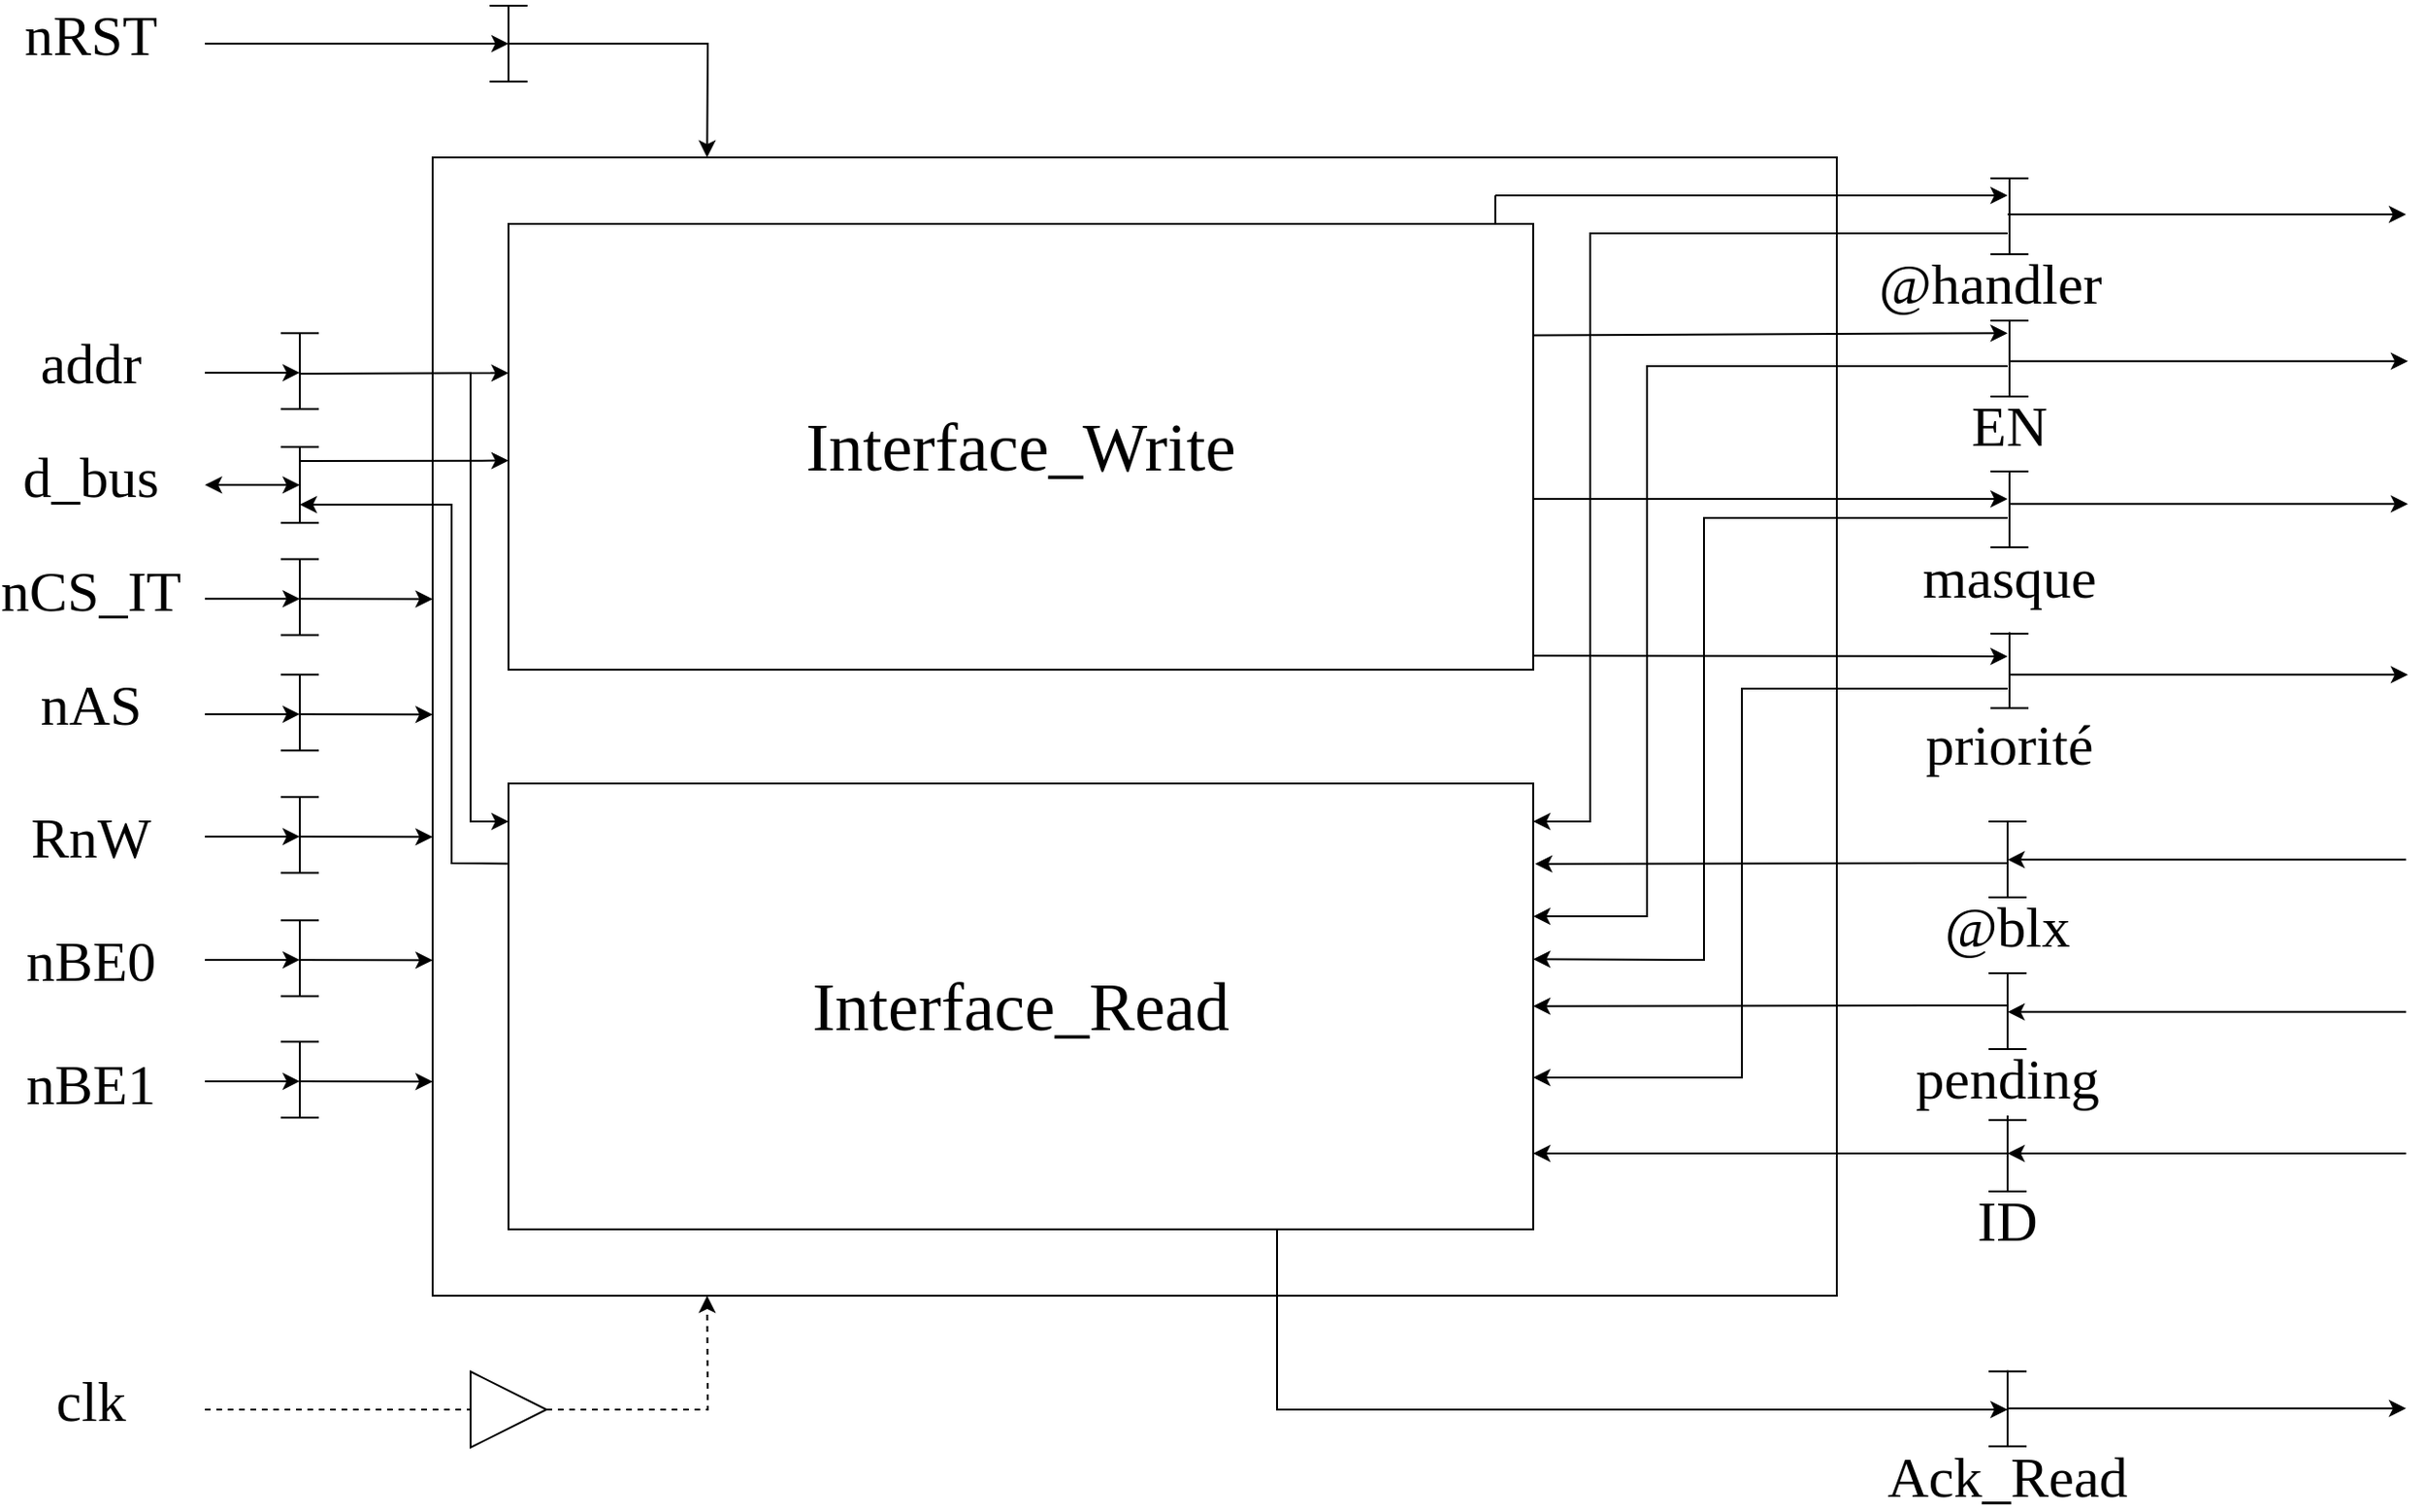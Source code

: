 <mxfile version="20.6.2" type="device"><diagram id="HBK9puUbub3bQfuxEfMu" name="Page-1"><mxGraphModel dx="3201" dy="1047" grid="1" gridSize="10" guides="1" tooltips="1" connect="1" arrows="1" fold="1" page="1" pageScale="1" pageWidth="827" pageHeight="1169" math="0" shadow="0"><root><mxCell id="0"/><mxCell id="1" parent="0"/><mxCell id="yAwTXDLl1btzQ_pnD1Kd-226" value="" style="rounded=0;whiteSpace=wrap;html=1;strokeColor=#000000;fontFamily=Verdana;fontSize=36;" parent="1" vertex="1"><mxGeometry x="200" y="100" width="740" height="600" as="geometry"/></mxCell><mxCell id="yAwTXDLl1btzQ_pnD1Kd-35" value="clk" style="text;html=1;strokeColor=none;fillColor=none;align=center;verticalAlign=middle;whiteSpace=wrap;rounded=0;fontFamily=Verdana;fontSize=30;" parent="1" vertex="1"><mxGeometry x="-10" y="740" width="60" height="30" as="geometry"/></mxCell><mxCell id="yAwTXDLl1btzQ_pnD1Kd-36" value="nRST" style="text;html=1;strokeColor=none;fillColor=none;align=center;verticalAlign=middle;whiteSpace=wrap;rounded=0;fontFamily=Verdana;fontSize=30;" parent="1" vertex="1"><mxGeometry x="-10" y="20" width="60" height="30" as="geometry"/></mxCell><mxCell id="yAwTXDLl1btzQ_pnD1Kd-37" value="addr" style="text;html=1;strokeColor=none;fillColor=none;align=center;verticalAlign=middle;whiteSpace=wrap;rounded=0;fontFamily=Verdana;fontSize=30;" parent="1" vertex="1"><mxGeometry x="-10" y="192.62" width="60" height="30" as="geometry"/></mxCell><mxCell id="yAwTXDLl1btzQ_pnD1Kd-38" value="d_bus" style="text;html=1;strokeColor=none;fillColor=none;align=center;verticalAlign=middle;whiteSpace=wrap;rounded=0;fontFamily=Verdana;fontSize=30;" parent="1" vertex="1"><mxGeometry x="-10" y="252.62" width="60" height="30" as="geometry"/></mxCell><mxCell id="yAwTXDLl1btzQ_pnD1Kd-39" value="nAS" style="text;html=1;strokeColor=none;fillColor=none;align=center;verticalAlign=middle;whiteSpace=wrap;rounded=0;fontFamily=Verdana;fontSize=30;" parent="1" vertex="1"><mxGeometry x="-10" y="372.62" width="60" height="30" as="geometry"/></mxCell><mxCell id="yAwTXDLl1btzQ_pnD1Kd-40" value="RnW" style="text;html=1;strokeColor=none;fillColor=none;align=center;verticalAlign=middle;whiteSpace=wrap;rounded=0;fontFamily=Verdana;fontSize=30;" parent="1" vertex="1"><mxGeometry x="-10" y="442.62" width="60" height="30" as="geometry"/></mxCell><mxCell id="yAwTXDLl1btzQ_pnD1Kd-41" value="nBE0" style="text;html=1;strokeColor=none;fillColor=none;align=center;verticalAlign=middle;whiteSpace=wrap;rounded=0;fontFamily=Verdana;fontSize=30;" parent="1" vertex="1"><mxGeometry x="-10" y="507.62" width="60" height="30" as="geometry"/></mxCell><mxCell id="yAwTXDLl1btzQ_pnD1Kd-42" value="nBE1" style="text;html=1;strokeColor=none;fillColor=none;align=center;verticalAlign=middle;whiteSpace=wrap;rounded=0;fontFamily=Verdana;fontSize=30;" parent="1" vertex="1"><mxGeometry x="-10" y="572.62" width="60" height="30" as="geometry"/></mxCell><mxCell id="yAwTXDLl1btzQ_pnD1Kd-43" value="nCS_IT" style="text;html=1;strokeColor=none;fillColor=none;align=center;verticalAlign=middle;whiteSpace=wrap;rounded=0;fontFamily=Verdana;fontSize=30;" parent="1" vertex="1"><mxGeometry x="-10" y="312.62" width="60" height="30" as="geometry"/></mxCell><mxCell id="yAwTXDLl1btzQ_pnD1Kd-45" value="" style="endArrow=classic;dashed=1;html=1;rounded=0;fontFamily=Verdana;fontSize=36;exitX=1;exitY=0.5;exitDx=0;exitDy=0;" parent="1" source="yAwTXDLl1btzQ_pnD1Kd-118" edge="1"><mxGeometry width="50" height="50" relative="1" as="geometry"><mxPoint x="345.0" y="760" as="sourcePoint"/><mxPoint x="344.66" y="700" as="targetPoint"/><Array as="points"><mxPoint x="345" y="760"/></Array></mxGeometry></mxCell><mxCell id="yAwTXDLl1btzQ_pnD1Kd-112" value="" style="endArrow=classic;html=1;rounded=0;fontFamily=Verdana;fontSize=36;" parent="1" edge="1"><mxGeometry width="50" height="50" relative="1" as="geometry"><mxPoint x="240" y="40" as="sourcePoint"/><mxPoint x="344.64" y="100" as="targetPoint"/><Array as="points"><mxPoint x="345" y="40"/></Array></mxGeometry></mxCell><mxCell id="yAwTXDLl1btzQ_pnD1Kd-113" value="" style="endArrow=none;html=1;rounded=0;fontFamily=Verdana;fontSize=36;" parent="1" edge="1"><mxGeometry width="50" height="50" relative="1" as="geometry"><mxPoint x="240.0" y="60" as="sourcePoint"/><mxPoint x="240.0" y="20" as="targetPoint"/></mxGeometry></mxCell><mxCell id="yAwTXDLl1btzQ_pnD1Kd-114" value="" style="endArrow=none;html=1;rounded=0;fontFamily=Verdana;fontSize=36;" parent="1" edge="1"><mxGeometry width="50" height="50" relative="1" as="geometry"><mxPoint x="230.0" y="20" as="sourcePoint"/><mxPoint x="250.0" y="20" as="targetPoint"/></mxGeometry></mxCell><mxCell id="yAwTXDLl1btzQ_pnD1Kd-115" value="" style="endArrow=none;html=1;rounded=0;fontFamily=Verdana;fontSize=36;" parent="1" edge="1"><mxGeometry width="50" height="50" relative="1" as="geometry"><mxPoint x="230.0" y="60" as="sourcePoint"/><mxPoint x="250.0" y="60" as="targetPoint"/></mxGeometry></mxCell><mxCell id="yAwTXDLl1btzQ_pnD1Kd-116" value="" style="endArrow=classic;html=1;rounded=0;fontFamily=Verdana;fontSize=36;" parent="1" edge="1"><mxGeometry width="50" height="50" relative="1" as="geometry"><mxPoint x="80" y="40" as="sourcePoint"/><mxPoint x="240.0" y="40" as="targetPoint"/></mxGeometry></mxCell><mxCell id="yAwTXDLl1btzQ_pnD1Kd-124" value="" style="endArrow=none;html=1;rounded=0;fontFamily=Verdana;fontSize=36;fillColor=#FFFFFF;" parent="1" edge="1"><mxGeometry width="50" height="50" relative="1" as="geometry"><mxPoint x="130.0" y="292.62" as="sourcePoint"/><mxPoint x="130.0" y="252.62" as="targetPoint"/></mxGeometry></mxCell><mxCell id="yAwTXDLl1btzQ_pnD1Kd-125" value="" style="endArrow=none;html=1;rounded=0;fontFamily=Verdana;fontSize=36;fillColor=#FFFFFF;" parent="1" edge="1"><mxGeometry width="50" height="50" relative="1" as="geometry"><mxPoint x="120.0" y="252.62" as="sourcePoint"/><mxPoint x="140.0" y="252.62" as="targetPoint"/><Array as="points"><mxPoint x="130" y="252.62"/></Array></mxGeometry></mxCell><mxCell id="yAwTXDLl1btzQ_pnD1Kd-126" value="" style="endArrow=none;html=1;rounded=0;fontFamily=Verdana;fontSize=36;fillColor=#FFFFFF;" parent="1" edge="1"><mxGeometry width="50" height="50" relative="1" as="geometry"><mxPoint x="120.0" y="292.62" as="sourcePoint"/><mxPoint x="140.0" y="292.62" as="targetPoint"/><Array as="points"><mxPoint x="130" y="292.62"/></Array></mxGeometry></mxCell><mxCell id="yAwTXDLl1btzQ_pnD1Kd-127" value="" style="endArrow=classic;startArrow=classic;html=1;rounded=0;fontFamily=Verdana;fontSize=36;fillColor=#FFFFFF;" parent="1" edge="1"><mxGeometry width="50" height="50" relative="1" as="geometry"><mxPoint x="80.0" y="272.62" as="sourcePoint"/><mxPoint x="130.0" y="272.62" as="targetPoint"/></mxGeometry></mxCell><mxCell id="yAwTXDLl1btzQ_pnD1Kd-128" value="" style="endArrow=classic;html=1;rounded=0;fontFamily=Verdana;fontSize=30;" parent="1" edge="1"><mxGeometry width="50" height="50" relative="1" as="geometry"><mxPoint x="130.0" y="332.62" as="sourcePoint"/><mxPoint x="200.0" y="332.79" as="targetPoint"/></mxGeometry></mxCell><mxCell id="yAwTXDLl1btzQ_pnD1Kd-129" value="" style="endArrow=none;html=1;rounded=0;fontFamily=Verdana;fontSize=36;fillColor=#FFFFFF;" parent="1" edge="1"><mxGeometry width="50" height="50" relative="1" as="geometry"><mxPoint x="130.0" y="351.79" as="sourcePoint"/><mxPoint x="130.0" y="311.79" as="targetPoint"/></mxGeometry></mxCell><mxCell id="yAwTXDLl1btzQ_pnD1Kd-130" value="" style="endArrow=none;html=1;rounded=0;fontFamily=Verdana;fontSize=36;fillColor=#FFFFFF;" parent="1" edge="1"><mxGeometry width="50" height="50" relative="1" as="geometry"><mxPoint x="120.0" y="311.79" as="sourcePoint"/><mxPoint x="140.0" y="311.79" as="targetPoint"/><Array as="points"><mxPoint x="130" y="311.79"/></Array></mxGeometry></mxCell><mxCell id="yAwTXDLl1btzQ_pnD1Kd-131" value="" style="endArrow=none;html=1;rounded=0;fontFamily=Verdana;fontSize=36;fillColor=#FFFFFF;" parent="1" edge="1"><mxGeometry width="50" height="50" relative="1" as="geometry"><mxPoint x="120.0" y="351.79" as="sourcePoint"/><mxPoint x="140.0" y="351.79" as="targetPoint"/><Array as="points"><mxPoint x="130" y="351.79"/></Array></mxGeometry></mxCell><mxCell id="yAwTXDLl1btzQ_pnD1Kd-132" value="" style="endArrow=classic;html=1;rounded=0;fontFamily=Verdana;fontSize=36;fillColor=#FFFFFF;" parent="1" edge="1"><mxGeometry width="50" height="50" relative="1" as="geometry"><mxPoint x="80.0" y="332.62" as="sourcePoint"/><mxPoint x="130.0" y="332.62" as="targetPoint"/></mxGeometry></mxCell><mxCell id="yAwTXDLl1btzQ_pnD1Kd-134" value="" style="endArrow=classic;html=1;rounded=0;fontFamily=Verdana;fontSize=30;" parent="1" edge="1"><mxGeometry width="50" height="50" relative="1" as="geometry"><mxPoint x="130.0" y="393.45" as="sourcePoint"/><mxPoint x="200.0" y="393.62" as="targetPoint"/></mxGeometry></mxCell><mxCell id="yAwTXDLl1btzQ_pnD1Kd-135" value="" style="endArrow=none;html=1;rounded=0;fontFamily=Verdana;fontSize=36;fillColor=#FFFFFF;" parent="1" edge="1"><mxGeometry width="50" height="50" relative="1" as="geometry"><mxPoint x="130.0" y="412.62" as="sourcePoint"/><mxPoint x="130.0" y="372.62" as="targetPoint"/></mxGeometry></mxCell><mxCell id="yAwTXDLl1btzQ_pnD1Kd-136" value="" style="endArrow=none;html=1;rounded=0;fontFamily=Verdana;fontSize=36;fillColor=#FFFFFF;" parent="1" edge="1"><mxGeometry width="50" height="50" relative="1" as="geometry"><mxPoint x="120.0" y="372.62" as="sourcePoint"/><mxPoint x="140.0" y="372.62" as="targetPoint"/><Array as="points"><mxPoint x="130" y="372.62"/></Array></mxGeometry></mxCell><mxCell id="yAwTXDLl1btzQ_pnD1Kd-137" value="" style="endArrow=none;html=1;rounded=0;fontFamily=Verdana;fontSize=36;fillColor=#FFFFFF;" parent="1" edge="1"><mxGeometry width="50" height="50" relative="1" as="geometry"><mxPoint x="120.0" y="412.62" as="sourcePoint"/><mxPoint x="140.0" y="412.62" as="targetPoint"/><Array as="points"><mxPoint x="130" y="412.62"/></Array></mxGeometry></mxCell><mxCell id="yAwTXDLl1btzQ_pnD1Kd-138" value="" style="endArrow=classic;html=1;rounded=0;fontFamily=Verdana;fontSize=36;fillColor=#FFFFFF;" parent="1" edge="1"><mxGeometry width="50" height="50" relative="1" as="geometry"><mxPoint x="80.0" y="393.45" as="sourcePoint"/><mxPoint x="130.0" y="393.45" as="targetPoint"/></mxGeometry></mxCell><mxCell id="yAwTXDLl1btzQ_pnD1Kd-139" value="" style="endArrow=classic;html=1;rounded=0;fontFamily=Verdana;fontSize=30;" parent="1" edge="1"><mxGeometry width="50" height="50" relative="1" as="geometry"><mxPoint x="130.0" y="457.96" as="sourcePoint"/><mxPoint x="200.0" y="458.13" as="targetPoint"/></mxGeometry></mxCell><mxCell id="yAwTXDLl1btzQ_pnD1Kd-140" value="" style="endArrow=none;html=1;rounded=0;fontFamily=Verdana;fontSize=36;fillColor=#FFFFFF;" parent="1" edge="1"><mxGeometry width="50" height="50" relative="1" as="geometry"><mxPoint x="130.0" y="477.13" as="sourcePoint"/><mxPoint x="130.0" y="437.13" as="targetPoint"/></mxGeometry></mxCell><mxCell id="yAwTXDLl1btzQ_pnD1Kd-141" value="" style="endArrow=none;html=1;rounded=0;fontFamily=Verdana;fontSize=36;fillColor=#FFFFFF;" parent="1" edge="1"><mxGeometry width="50" height="50" relative="1" as="geometry"><mxPoint x="120.0" y="437.13" as="sourcePoint"/><mxPoint x="140.0" y="437.13" as="targetPoint"/><Array as="points"><mxPoint x="130" y="437.13"/></Array></mxGeometry></mxCell><mxCell id="yAwTXDLl1btzQ_pnD1Kd-142" value="" style="endArrow=none;html=1;rounded=0;fontFamily=Verdana;fontSize=36;fillColor=#FFFFFF;" parent="1" edge="1"><mxGeometry width="50" height="50" relative="1" as="geometry"><mxPoint x="120.0" y="477.13" as="sourcePoint"/><mxPoint x="140.0" y="477.13" as="targetPoint"/><Array as="points"><mxPoint x="130" y="477.13"/></Array></mxGeometry></mxCell><mxCell id="yAwTXDLl1btzQ_pnD1Kd-143" value="" style="endArrow=classic;html=1;rounded=0;fontFamily=Verdana;fontSize=36;fillColor=#FFFFFF;" parent="1" edge="1"><mxGeometry width="50" height="50" relative="1" as="geometry"><mxPoint x="80.0" y="457.96" as="sourcePoint"/><mxPoint x="130.0" y="457.96" as="targetPoint"/></mxGeometry></mxCell><mxCell id="yAwTXDLl1btzQ_pnD1Kd-144" value="" style="endArrow=classic;html=1;rounded=0;fontFamily=Verdana;fontSize=30;" parent="1" edge="1"><mxGeometry width="50" height="50" relative="1" as="geometry"><mxPoint x="130.0" y="522.96" as="sourcePoint"/><mxPoint x="200.0" y="523.13" as="targetPoint"/></mxGeometry></mxCell><mxCell id="yAwTXDLl1btzQ_pnD1Kd-145" value="" style="endArrow=none;html=1;rounded=0;fontFamily=Verdana;fontSize=36;fillColor=#FFFFFF;" parent="1" edge="1"><mxGeometry width="50" height="50" relative="1" as="geometry"><mxPoint x="130.0" y="542.13" as="sourcePoint"/><mxPoint x="130.0" y="502.13" as="targetPoint"/></mxGeometry></mxCell><mxCell id="yAwTXDLl1btzQ_pnD1Kd-146" value="" style="endArrow=none;html=1;rounded=0;fontFamily=Verdana;fontSize=36;fillColor=#FFFFFF;" parent="1" edge="1"><mxGeometry width="50" height="50" relative="1" as="geometry"><mxPoint x="120.0" y="502.13" as="sourcePoint"/><mxPoint x="140.0" y="502.13" as="targetPoint"/><Array as="points"><mxPoint x="130" y="502.13"/></Array></mxGeometry></mxCell><mxCell id="yAwTXDLl1btzQ_pnD1Kd-147" value="" style="endArrow=none;html=1;rounded=0;fontFamily=Verdana;fontSize=36;fillColor=#FFFFFF;" parent="1" edge="1"><mxGeometry width="50" height="50" relative="1" as="geometry"><mxPoint x="120.0" y="542.13" as="sourcePoint"/><mxPoint x="140.0" y="542.13" as="targetPoint"/><Array as="points"><mxPoint x="130" y="542.13"/></Array></mxGeometry></mxCell><mxCell id="yAwTXDLl1btzQ_pnD1Kd-148" value="" style="endArrow=classic;html=1;rounded=0;fontFamily=Verdana;fontSize=36;fillColor=#FFFFFF;" parent="1" edge="1"><mxGeometry width="50" height="50" relative="1" as="geometry"><mxPoint x="80.0" y="522.96" as="sourcePoint"/><mxPoint x="130.0" y="522.96" as="targetPoint"/></mxGeometry></mxCell><mxCell id="yAwTXDLl1btzQ_pnD1Kd-149" value="" style="endArrow=classic;html=1;rounded=0;fontFamily=Verdana;fontSize=30;" parent="1" edge="1"><mxGeometry width="50" height="50" relative="1" as="geometry"><mxPoint x="130.0" y="586.96" as="sourcePoint"/><mxPoint x="200.0" y="587.13" as="targetPoint"/></mxGeometry></mxCell><mxCell id="yAwTXDLl1btzQ_pnD1Kd-150" value="" style="endArrow=none;html=1;rounded=0;fontFamily=Verdana;fontSize=36;fillColor=#FFFFFF;" parent="1" edge="1"><mxGeometry width="50" height="50" relative="1" as="geometry"><mxPoint x="130.0" y="606.13" as="sourcePoint"/><mxPoint x="130.0" y="566.13" as="targetPoint"/></mxGeometry></mxCell><mxCell id="yAwTXDLl1btzQ_pnD1Kd-151" value="" style="endArrow=none;html=1;rounded=0;fontFamily=Verdana;fontSize=36;fillColor=#FFFFFF;" parent="1" edge="1"><mxGeometry width="50" height="50" relative="1" as="geometry"><mxPoint x="120.0" y="566.13" as="sourcePoint"/><mxPoint x="140.0" y="566.13" as="targetPoint"/><Array as="points"><mxPoint x="130" y="566.13"/></Array></mxGeometry></mxCell><mxCell id="yAwTXDLl1btzQ_pnD1Kd-152" value="" style="endArrow=none;html=1;rounded=0;fontFamily=Verdana;fontSize=36;fillColor=#FFFFFF;" parent="1" edge="1"><mxGeometry width="50" height="50" relative="1" as="geometry"><mxPoint x="120.0" y="606.13" as="sourcePoint"/><mxPoint x="140.0" y="606.13" as="targetPoint"/><Array as="points"><mxPoint x="130" y="606.13"/></Array></mxGeometry></mxCell><mxCell id="yAwTXDLl1btzQ_pnD1Kd-153" value="" style="endArrow=classic;html=1;rounded=0;fontFamily=Verdana;fontSize=36;fillColor=#FFFFFF;" parent="1" edge="1"><mxGeometry width="50" height="50" relative="1" as="geometry"><mxPoint x="80.0" y="586.96" as="sourcePoint"/><mxPoint x="130.0" y="586.96" as="targetPoint"/></mxGeometry></mxCell><mxCell id="yAwTXDLl1btzQ_pnD1Kd-154" value="" style="endArrow=none;html=1;rounded=0;fontFamily=Verdana;fontSize=36;fillColor=#FFFFFF;" parent="1" edge="1"><mxGeometry width="50" height="50" relative="1" as="geometry"><mxPoint x="1031.0" y="225.97" as="sourcePoint"/><mxPoint x="1031.0" y="185.97" as="targetPoint"/></mxGeometry></mxCell><mxCell id="yAwTXDLl1btzQ_pnD1Kd-155" value="" style="endArrow=none;html=1;rounded=0;fontFamily=Verdana;fontSize=36;fillColor=#FFFFFF;" parent="1" edge="1"><mxGeometry width="50" height="50" relative="1" as="geometry"><mxPoint x="1021.0" y="225.97" as="sourcePoint"/><mxPoint x="1041.0" y="225.97" as="targetPoint"/></mxGeometry></mxCell><mxCell id="yAwTXDLl1btzQ_pnD1Kd-156" value="" style="endArrow=none;html=1;rounded=0;fontFamily=Verdana;fontSize=36;fillColor=#FFFFFF;" parent="1" edge="1"><mxGeometry width="50" height="50" relative="1" as="geometry"><mxPoint x="1021.0" y="185.97" as="sourcePoint"/><mxPoint x="1041.0" y="185.97" as="targetPoint"/></mxGeometry></mxCell><mxCell id="yAwTXDLl1btzQ_pnD1Kd-157" value="" style="endArrow=classic;html=1;rounded=0;fontFamily=Verdana;fontSize=30;" parent="1" edge="1"><mxGeometry width="50" height="50" relative="1" as="geometry"><mxPoint x="1240" y="550.43" as="sourcePoint"/><mxPoint x="1030.0" y="550.43" as="targetPoint"/></mxGeometry></mxCell><mxCell id="yAwTXDLl1btzQ_pnD1Kd-158" value="" style="endArrow=none;html=1;rounded=0;fontFamily=Verdana;fontSize=36;fillColor=#FFFFFF;" parent="1" edge="1"><mxGeometry width="50" height="50" relative="1" as="geometry"><mxPoint x="1030.0" y="570" as="sourcePoint"/><mxPoint x="1030.0" y="530" as="targetPoint"/></mxGeometry></mxCell><mxCell id="yAwTXDLl1btzQ_pnD1Kd-159" value="" style="endArrow=none;html=1;rounded=0;fontFamily=Verdana;fontSize=36;fillColor=#FFFFFF;" parent="1" edge="1"><mxGeometry width="50" height="50" relative="1" as="geometry"><mxPoint x="1020.0" y="570" as="sourcePoint"/><mxPoint x="1040.0" y="570" as="targetPoint"/></mxGeometry></mxCell><mxCell id="yAwTXDLl1btzQ_pnD1Kd-160" value="" style="endArrow=none;html=1;rounded=0;fontFamily=Verdana;fontSize=36;fillColor=#FFFFFF;" parent="1" edge="1"><mxGeometry width="50" height="50" relative="1" as="geometry"><mxPoint x="1020.0" y="530" as="sourcePoint"/><mxPoint x="1040.0" y="530" as="targetPoint"/></mxGeometry></mxCell><mxCell id="yAwTXDLl1btzQ_pnD1Kd-161" value="" style="endArrow=none;html=1;rounded=0;fontFamily=Verdana;fontSize=36;fillColor=#FFFFFF;" parent="1" edge="1"><mxGeometry width="50" height="50" relative="1" as="geometry"><mxPoint x="1031.0" y="305.54" as="sourcePoint"/><mxPoint x="1031.0" y="265.54" as="targetPoint"/></mxGeometry></mxCell><mxCell id="yAwTXDLl1btzQ_pnD1Kd-162" value="" style="endArrow=none;html=1;rounded=0;fontFamily=Verdana;fontSize=36;fillColor=#FFFFFF;" parent="1" edge="1"><mxGeometry width="50" height="50" relative="1" as="geometry"><mxPoint x="1021.0" y="305.54" as="sourcePoint"/><mxPoint x="1041.0" y="305.54" as="targetPoint"/></mxGeometry></mxCell><mxCell id="yAwTXDLl1btzQ_pnD1Kd-163" value="" style="endArrow=none;html=1;rounded=0;fontFamily=Verdana;fontSize=36;fillColor=#FFFFFF;" parent="1" edge="1"><mxGeometry width="50" height="50" relative="1" as="geometry"><mxPoint x="1021.0" y="265.54" as="sourcePoint"/><mxPoint x="1041.0" y="265.54" as="targetPoint"/></mxGeometry></mxCell><mxCell id="yAwTXDLl1btzQ_pnD1Kd-164" value="EN" style="text;html=1;strokeColor=none;fillColor=none;align=center;verticalAlign=middle;whiteSpace=wrap;rounded=0;fontFamily=Verdana;fontSize=30;" parent="1" vertex="1"><mxGeometry x="1001" y="225.97" width="60" height="30" as="geometry"/></mxCell><mxCell id="yAwTXDLl1btzQ_pnD1Kd-165" value="masque" style="text;html=1;strokeColor=none;fillColor=none;align=center;verticalAlign=middle;whiteSpace=wrap;rounded=0;fontFamily=Verdana;fontSize=30;" parent="1" vertex="1"><mxGeometry x="1001" y="305.97" width="60" height="30" as="geometry"/></mxCell><mxCell id="yAwTXDLl1btzQ_pnD1Kd-166" value="pending" style="text;html=1;strokeColor=none;fillColor=none;align=center;verticalAlign=middle;whiteSpace=wrap;rounded=0;fontFamily=Verdana;fontSize=30;" parent="1" vertex="1"><mxGeometry x="1000" y="570.43" width="60" height="30" as="geometry"/></mxCell><mxCell id="yAwTXDLl1btzQ_pnD1Kd-167" value="" style="endArrow=classic;html=1;rounded=0;fontFamily=Verdana;fontSize=30;" parent="1" edge="1"><mxGeometry width="50" height="50" relative="1" as="geometry"><mxPoint x="1030" y="547" as="sourcePoint"/><mxPoint x="780.0" y="547.36" as="targetPoint"/></mxGeometry></mxCell><mxCell id="yAwTXDLl1btzQ_pnD1Kd-168" value="" style="endArrow=none;html=1;rounded=0;fontFamily=Verdana;fontSize=36;fillColor=#FFFFFF;" parent="1" edge="1"><mxGeometry width="50" height="50" relative="1" as="geometry"><mxPoint x="1030.0" y="490.0" as="sourcePoint"/><mxPoint x="1030.0" y="450.0" as="targetPoint"/></mxGeometry></mxCell><mxCell id="yAwTXDLl1btzQ_pnD1Kd-169" value="" style="endArrow=none;html=1;rounded=0;fontFamily=Verdana;fontSize=36;fillColor=#FFFFFF;" parent="1" edge="1"><mxGeometry width="50" height="50" relative="1" as="geometry"><mxPoint x="1020.0" y="490.0" as="sourcePoint"/><mxPoint x="1040.0" y="490.0" as="targetPoint"/></mxGeometry></mxCell><mxCell id="yAwTXDLl1btzQ_pnD1Kd-170" value="" style="endArrow=none;html=1;rounded=0;fontFamily=Verdana;fontSize=36;fillColor=#FFFFFF;" parent="1" edge="1"><mxGeometry width="50" height="50" relative="1" as="geometry"><mxPoint x="1020.0" y="450.0" as="sourcePoint"/><mxPoint x="1040.0" y="450.0" as="targetPoint"/></mxGeometry></mxCell><mxCell id="yAwTXDLl1btzQ_pnD1Kd-171" value="" style="endArrow=none;html=1;rounded=0;fontFamily=Verdana;fontSize=36;fillColor=#FFFFFF;" parent="1" edge="1"><mxGeometry width="50" height="50" relative="1" as="geometry"><mxPoint x="1031.0" y="150.97" as="sourcePoint"/><mxPoint x="1031.0" y="110.97" as="targetPoint"/></mxGeometry></mxCell><mxCell id="yAwTXDLl1btzQ_pnD1Kd-172" value="" style="endArrow=none;html=1;rounded=0;fontFamily=Verdana;fontSize=36;fillColor=#FFFFFF;" parent="1" edge="1"><mxGeometry width="50" height="50" relative="1" as="geometry"><mxPoint x="1021.0" y="150.97" as="sourcePoint"/><mxPoint x="1041.0" y="150.97" as="targetPoint"/></mxGeometry></mxCell><mxCell id="yAwTXDLl1btzQ_pnD1Kd-173" value="" style="endArrow=none;html=1;rounded=0;fontFamily=Verdana;fontSize=36;fillColor=#FFFFFF;" parent="1" edge="1"><mxGeometry width="50" height="50" relative="1" as="geometry"><mxPoint x="1021.0" y="110.97" as="sourcePoint"/><mxPoint x="1041.0" y="110.97" as="targetPoint"/></mxGeometry></mxCell><mxCell id="yAwTXDLl1btzQ_pnD1Kd-174" value="" style="endArrow=none;html=1;rounded=0;fontFamily=Verdana;fontSize=36;fillColor=#FFFFFF;" parent="1" edge="1"><mxGeometry width="50" height="50" relative="1" as="geometry"><mxPoint x="1031.0" y="390.28" as="sourcePoint"/><mxPoint x="1031.0" y="350.28" as="targetPoint"/></mxGeometry></mxCell><mxCell id="yAwTXDLl1btzQ_pnD1Kd-175" value="" style="endArrow=none;html=1;rounded=0;fontFamily=Verdana;fontSize=36;fillColor=#FFFFFF;" parent="1" edge="1"><mxGeometry width="50" height="50" relative="1" as="geometry"><mxPoint x="1021.0" y="390.28" as="sourcePoint"/><mxPoint x="1041.0" y="390.28" as="targetPoint"/></mxGeometry></mxCell><mxCell id="yAwTXDLl1btzQ_pnD1Kd-176" value="" style="endArrow=none;html=1;rounded=0;fontFamily=Verdana;fontSize=36;fillColor=#FFFFFF;" parent="1" edge="1"><mxGeometry width="50" height="50" relative="1" as="geometry"><mxPoint x="1020.0" y="607.36" as="sourcePoint"/><mxPoint x="1040.0" y="607.36" as="targetPoint"/></mxGeometry></mxCell><mxCell id="yAwTXDLl1btzQ_pnD1Kd-177" value="" style="endArrow=none;html=1;rounded=0;fontFamily=Verdana;fontSize=36;fillColor=#FFFFFF;" parent="1" edge="1"><mxGeometry width="50" height="50" relative="1" as="geometry"><mxPoint x="1030.0" y="645" as="sourcePoint"/><mxPoint x="1030.0" y="605" as="targetPoint"/></mxGeometry></mxCell><mxCell id="yAwTXDLl1btzQ_pnD1Kd-178" value="" style="endArrow=none;html=1;rounded=0;fontFamily=Verdana;fontSize=36;fillColor=#FFFFFF;" parent="1" edge="1"><mxGeometry width="50" height="50" relative="1" as="geometry"><mxPoint x="1020.0" y="645" as="sourcePoint"/><mxPoint x="1040.0" y="645" as="targetPoint"/></mxGeometry></mxCell><mxCell id="yAwTXDLl1btzQ_pnD1Kd-179" value="" style="endArrow=none;html=1;rounded=0;fontFamily=Verdana;fontSize=36;fillColor=#FFFFFF;" parent="1" edge="1"><mxGeometry width="50" height="50" relative="1" as="geometry"><mxPoint x="1021.0" y="350.97" as="sourcePoint"/><mxPoint x="1041.0" y="350.97" as="targetPoint"/></mxGeometry></mxCell><mxCell id="yAwTXDLl1btzQ_pnD1Kd-180" value="@blx" style="text;html=1;strokeColor=none;fillColor=none;align=center;verticalAlign=middle;whiteSpace=wrap;rounded=0;fontFamily=Verdana;fontSize=30;" parent="1" vertex="1"><mxGeometry x="1000" y="490.43" width="60" height="30" as="geometry"/></mxCell><mxCell id="yAwTXDLl1btzQ_pnD1Kd-181" value="@handler" style="text;html=1;strokeColor=none;fillColor=none;align=center;verticalAlign=middle;whiteSpace=wrap;rounded=0;fontFamily=Verdana;fontSize=30;" parent="1" vertex="1"><mxGeometry x="991" y="151.4" width="60" height="30" as="geometry"/></mxCell><mxCell id="yAwTXDLl1btzQ_pnD1Kd-182" value="priorité" style="text;html=1;strokeColor=none;fillColor=none;align=center;verticalAlign=middle;whiteSpace=wrap;rounded=0;fontFamily=Verdana;fontSize=30;" parent="1" vertex="1"><mxGeometry x="1001" y="394.28" width="60" height="30" as="geometry"/></mxCell><mxCell id="yAwTXDLl1btzQ_pnD1Kd-183" value="ID" style="text;html=1;strokeColor=none;fillColor=none;align=center;verticalAlign=middle;whiteSpace=wrap;rounded=0;fontFamily=Verdana;fontSize=30;" parent="1" vertex="1"><mxGeometry x="1000" y="645" width="60" height="30" as="geometry"/></mxCell><mxCell id="yAwTXDLl1btzQ_pnD1Kd-184" value="" style="endArrow=classic;html=1;rounded=0;fontFamily=Verdana;fontSize=30;" parent="1" edge="1"><mxGeometry width="50" height="50" relative="1" as="geometry"><mxPoint x="1240" y="470.17" as="sourcePoint"/><mxPoint x="1030.0" y="470.17" as="targetPoint"/></mxGeometry></mxCell><mxCell id="yAwTXDLl1btzQ_pnD1Kd-185" value="" style="endArrow=classic;html=1;rounded=0;fontFamily=Verdana;fontSize=30;" parent="1" edge="1"><mxGeometry width="50" height="50" relative="1" as="geometry"><mxPoint x="1030" y="472" as="sourcePoint"/><mxPoint x="781.0" y="472.34" as="targetPoint"/></mxGeometry></mxCell><mxCell id="yAwTXDLl1btzQ_pnD1Kd-186" value="" style="endArrow=classic;html=1;rounded=0;fontFamily=Verdana;fontSize=30;" parent="1" edge="1"><mxGeometry width="50" height="50" relative="1" as="geometry"><mxPoint x="1030" y="625" as="sourcePoint"/><mxPoint x="780.0" y="625" as="targetPoint"/></mxGeometry></mxCell><mxCell id="yAwTXDLl1btzQ_pnD1Kd-187" value="" style="endArrow=classic;html=1;rounded=0;fontFamily=Verdana;fontSize=30;" parent="1" edge="1"><mxGeometry width="50" height="50" relative="1" as="geometry"><mxPoint x="1240" y="625" as="sourcePoint"/><mxPoint x="1030.0" y="625" as="targetPoint"/></mxGeometry></mxCell><mxCell id="yAwTXDLl1btzQ_pnD1Kd-118" value="" style="triangle;whiteSpace=wrap;html=1;fontFamily=Verdana;fontSize=36;" parent="1" vertex="1"><mxGeometry x="220" y="740" width="40" height="40" as="geometry"/></mxCell><mxCell id="yAwTXDLl1btzQ_pnD1Kd-196" value="" style="endArrow=none;dashed=1;html=1;rounded=0;fontFamily=Verdana;fontSize=30;" parent="1" target="yAwTXDLl1btzQ_pnD1Kd-118" edge="1"><mxGeometry width="50" height="50" relative="1" as="geometry"><mxPoint x="80.0" y="760" as="sourcePoint"/><mxPoint x="620.0" y="760" as="targetPoint"/><Array as="points"/></mxGeometry></mxCell><mxCell id="yAwTXDLl1btzQ_pnD1Kd-197" value="&lt;font style=&quot;font-size: 36px;&quot; face=&quot;Verdana&quot;&gt;Interface_Write&lt;/font&gt;" style="rounded=0;whiteSpace=wrap;html=1;" parent="1" vertex="1"><mxGeometry x="240" y="135" width="540" height="235" as="geometry"/></mxCell><mxCell id="yAwTXDLl1btzQ_pnD1Kd-198" value="&lt;font style=&quot;font-size: 36px;&quot; face=&quot;Verdana&quot;&gt;Interface_Read&lt;/font&gt;" style="rounded=0;whiteSpace=wrap;html=1;" parent="1" vertex="1"><mxGeometry x="240" y="430" width="540" height="235" as="geometry"/></mxCell><mxCell id="yAwTXDLl1btzQ_pnD1Kd-199" value="" style="endArrow=classic;html=1;rounded=0;" parent="1" edge="1"><mxGeometry width="50" height="50" relative="1" as="geometry"><mxPoint x="130" y="260" as="sourcePoint"/><mxPoint x="240" y="259.8" as="targetPoint"/></mxGeometry></mxCell><mxCell id="yAwTXDLl1btzQ_pnD1Kd-203" value="" style="endArrow=classic;html=1;rounded=0;exitX=-0.001;exitY=0.18;exitDx=0;exitDy=0;exitPerimeter=0;" parent="1" source="yAwTXDLl1btzQ_pnD1Kd-198" edge="1"><mxGeometry width="50" height="50" relative="1" as="geometry"><mxPoint x="220" y="470" as="sourcePoint"/><mxPoint x="130" y="283" as="targetPoint"/><Array as="points"><mxPoint x="210" y="472"/><mxPoint x="210" y="283"/></Array></mxGeometry></mxCell><mxCell id="yAwTXDLl1btzQ_pnD1Kd-204" value="" style="endArrow=classic;html=1;rounded=0;" parent="1" edge="1"><mxGeometry width="50" height="50" relative="1" as="geometry"><mxPoint x="220" y="210" as="sourcePoint"/><mxPoint x="240" y="450" as="targetPoint"/><Array as="points"><mxPoint x="220" y="450"/></Array></mxGeometry></mxCell><mxCell id="yAwTXDLl1btzQ_pnD1Kd-210" value="" style="endArrow=classic;html=1;rounded=0;fontFamily=Verdana;fontSize=30;" parent="1" edge="1"><mxGeometry width="50" height="50" relative="1" as="geometry"><mxPoint x="130" y="214" as="sourcePoint"/><mxPoint x="240.0" y="213.62" as="targetPoint"/></mxGeometry></mxCell><mxCell id="yAwTXDLl1btzQ_pnD1Kd-211" value="" style="endArrow=none;html=1;rounded=0;fontFamily=Verdana;fontSize=36;fillColor=#FFFFFF;" parent="1" edge="1"><mxGeometry width="50" height="50" relative="1" as="geometry"><mxPoint x="130.0" y="232.62" as="sourcePoint"/><mxPoint x="130.0" y="192.62" as="targetPoint"/></mxGeometry></mxCell><mxCell id="yAwTXDLl1btzQ_pnD1Kd-212" value="" style="endArrow=none;html=1;rounded=0;fontFamily=Verdana;fontSize=36;fillColor=#FFFFFF;" parent="1" edge="1"><mxGeometry width="50" height="50" relative="1" as="geometry"><mxPoint x="120.0" y="192.62" as="sourcePoint"/><mxPoint x="140.0" y="192.62" as="targetPoint"/><Array as="points"><mxPoint x="130" y="192.62"/></Array></mxGeometry></mxCell><mxCell id="yAwTXDLl1btzQ_pnD1Kd-213" value="" style="endArrow=none;html=1;rounded=0;fontFamily=Verdana;fontSize=36;fillColor=#FFFFFF;" parent="1" edge="1"><mxGeometry width="50" height="50" relative="1" as="geometry"><mxPoint x="120.0" y="232.62" as="sourcePoint"/><mxPoint x="140.0" y="232.62" as="targetPoint"/><Array as="points"><mxPoint x="130" y="232.62"/></Array></mxGeometry></mxCell><mxCell id="yAwTXDLl1btzQ_pnD1Kd-214" value="" style="endArrow=classic;html=1;rounded=0;fontFamily=Verdana;fontSize=36;fillColor=#FFFFFF;" parent="1" edge="1"><mxGeometry width="50" height="50" relative="1" as="geometry"><mxPoint x="80.0" y="213.45" as="sourcePoint"/><mxPoint x="130.0" y="213.45" as="targetPoint"/></mxGeometry></mxCell><mxCell id="yAwTXDLl1btzQ_pnD1Kd-215" value="" style="rounded=0;whiteSpace=wrap;html=1;strokeColor=#FFFFFF;" parent="1" vertex="1"><mxGeometry x="220" y="202.62" width="10" height="10" as="geometry"/></mxCell><mxCell id="yAwTXDLl1btzQ_pnD1Kd-216" value="" style="endArrow=classic;html=1;rounded=0;fontFamily=Verdana;fontSize=36;" parent="1" edge="1"><mxGeometry width="50" height="50" relative="1" as="geometry"><mxPoint x="760" y="120" as="sourcePoint"/><mxPoint x="1030" y="120" as="targetPoint"/></mxGeometry></mxCell><mxCell id="yAwTXDLl1btzQ_pnD1Kd-217" value="" style="endArrow=none;html=1;rounded=0;fontFamily=Verdana;fontSize=36;exitX=0.963;exitY=0.001;exitDx=0;exitDy=0;exitPerimeter=0;" parent="1" source="yAwTXDLl1btzQ_pnD1Kd-197" edge="1"><mxGeometry width="50" height="50" relative="1" as="geometry"><mxPoint x="710" y="170" as="sourcePoint"/><mxPoint x="760" y="120" as="targetPoint"/><Array as="points"><mxPoint x="760" y="130"/></Array></mxGeometry></mxCell><mxCell id="yAwTXDLl1btzQ_pnD1Kd-218" value="" style="endArrow=classic;html=1;rounded=0;fontFamily=Verdana;fontSize=36;exitX=1;exitY=0.25;exitDx=0;exitDy=0;" parent="1" source="yAwTXDLl1btzQ_pnD1Kd-197" edge="1"><mxGeometry width="50" height="50" relative="1" as="geometry"><mxPoint x="980" y="242.62" as="sourcePoint"/><mxPoint x="1030" y="192.62" as="targetPoint"/></mxGeometry></mxCell><mxCell id="yAwTXDLl1btzQ_pnD1Kd-219" value="" style="endArrow=classic;html=1;rounded=0;fontFamily=Verdana;fontSize=36;" parent="1" edge="1"><mxGeometry width="50" height="50" relative="1" as="geometry"><mxPoint x="780" y="280" as="sourcePoint"/><mxPoint x="1030" y="280" as="targetPoint"/></mxGeometry></mxCell><mxCell id="yAwTXDLl1btzQ_pnD1Kd-220" value="" style="endArrow=classic;html=1;rounded=0;fontFamily=Verdana;fontSize=36;" parent="1" edge="1"><mxGeometry width="50" height="50" relative="1" as="geometry"><mxPoint x="780" y="362.62" as="sourcePoint"/><mxPoint x="1030" y="363" as="targetPoint"/></mxGeometry></mxCell><mxCell id="yAwTXDLl1btzQ_pnD1Kd-221" value="" style="endArrow=classic;html=1;rounded=0;fontFamily=Verdana;fontSize=36;" parent="1" edge="1"><mxGeometry width="50" height="50" relative="1" as="geometry"><mxPoint x="1030" y="140" as="sourcePoint"/><mxPoint x="780" y="450" as="targetPoint"/><Array as="points"><mxPoint x="810" y="140"/><mxPoint x="810" y="450"/></Array></mxGeometry></mxCell><mxCell id="yAwTXDLl1btzQ_pnD1Kd-222" value="" style="endArrow=classic;html=1;rounded=0;fontFamily=Verdana;fontSize=36;entryX=1;entryY=0.298;entryDx=0;entryDy=0;entryPerimeter=0;" parent="1" target="yAwTXDLl1btzQ_pnD1Kd-198" edge="1"><mxGeometry width="50" height="50" relative="1" as="geometry"><mxPoint x="1030" y="210" as="sourcePoint"/><mxPoint x="780" y="497.62" as="targetPoint"/><Array as="points"><mxPoint x="840" y="210"/><mxPoint x="840" y="500"/></Array></mxGeometry></mxCell><mxCell id="yAwTXDLl1btzQ_pnD1Kd-223" value="" style="endArrow=classic;html=1;rounded=0;fontFamily=Verdana;fontSize=36;" parent="1" edge="1"><mxGeometry width="50" height="50" relative="1" as="geometry"><mxPoint x="1030" y="290" as="sourcePoint"/><mxPoint x="780" y="522.62" as="targetPoint"/><Array as="points"><mxPoint x="870" y="290"/><mxPoint x="870" y="523"/></Array></mxGeometry></mxCell><mxCell id="yAwTXDLl1btzQ_pnD1Kd-225" value="" style="endArrow=classic;html=1;rounded=0;fontFamily=Verdana;fontSize=36;" parent="1" edge="1"><mxGeometry width="50" height="50" relative="1" as="geometry"><mxPoint x="1030" y="380" as="sourcePoint"/><mxPoint x="780" y="585" as="targetPoint"/><Array as="points"><mxPoint x="890" y="380"/><mxPoint x="890" y="585"/></Array></mxGeometry></mxCell><mxCell id="KbH2OXzlz6_Jgn-r3ixv-1" value="" style="endArrow=none;html=1;rounded=0;fontFamily=Verdana;fontSize=36;fillColor=#FFFFFF;" parent="1" edge="1"><mxGeometry width="50" height="50" relative="1" as="geometry"><mxPoint x="1040.0" y="739.87" as="sourcePoint"/><mxPoint x="1020.0" y="739.87" as="targetPoint"/></mxGeometry></mxCell><mxCell id="KbH2OXzlz6_Jgn-r3ixv-2" value="" style="endArrow=none;html=1;rounded=0;fontFamily=Verdana;fontSize=36;fillColor=#FFFFFF;" parent="1" edge="1"><mxGeometry width="50" height="50" relative="1" as="geometry"><mxPoint x="1030.0" y="739.43" as="sourcePoint"/><mxPoint x="1030.0" y="779.43" as="targetPoint"/></mxGeometry></mxCell><mxCell id="KbH2OXzlz6_Jgn-r3ixv-3" value="" style="endArrow=none;html=1;rounded=0;fontFamily=Verdana;fontSize=36;fillColor=#FFFFFF;" parent="1" edge="1"><mxGeometry width="50" height="50" relative="1" as="geometry"><mxPoint x="1040.0" y="779.43" as="sourcePoint"/><mxPoint x="1020.0" y="779.43" as="targetPoint"/></mxGeometry></mxCell><mxCell id="KbH2OXzlz6_Jgn-r3ixv-4" value="" style="endArrow=classic;html=1;rounded=0;fontFamily=Verdana;fontSize=30;" parent="1" edge="1"><mxGeometry width="50" height="50" relative="1" as="geometry"><mxPoint x="1030.0" y="759.43" as="sourcePoint"/><mxPoint x="1240" y="759.43" as="targetPoint"/></mxGeometry></mxCell><mxCell id="KbH2OXzlz6_Jgn-r3ixv-5" value="Ack_Read" style="text;html=1;strokeColor=none;fillColor=none;align=center;verticalAlign=middle;whiteSpace=wrap;rounded=0;fontFamily=Verdana;fontSize=30;" parent="1" vertex="1"><mxGeometry x="1000" y="780" width="60" height="30" as="geometry"/></mxCell><mxCell id="KbH2OXzlz6_Jgn-r3ixv-6" value="" style="endArrow=classic;html=1;rounded=0;exitX=0.75;exitY=1;exitDx=0;exitDy=0;" parent="1" source="yAwTXDLl1btzQ_pnD1Kd-198" edge="1"><mxGeometry width="50" height="50" relative="1" as="geometry"><mxPoint x="980" y="810" as="sourcePoint"/><mxPoint x="1030" y="760" as="targetPoint"/><Array as="points"><mxPoint x="645" y="760"/></Array></mxGeometry></mxCell><mxCell id="eeEVlRe2fQzeq-w4Klzp-1" value="" style="endArrow=classic;html=1;rounded=0;" edge="1" parent="1"><mxGeometry width="50" height="50" relative="1" as="geometry"><mxPoint x="1030" y="130" as="sourcePoint"/><mxPoint x="1240" y="130" as="targetPoint"/></mxGeometry></mxCell><mxCell id="eeEVlRe2fQzeq-w4Klzp-2" value="" style="endArrow=classic;html=1;rounded=0;" edge="1" parent="1"><mxGeometry width="50" height="50" relative="1" as="geometry"><mxPoint x="1031" y="207.42" as="sourcePoint"/><mxPoint x="1241" y="207.42" as="targetPoint"/></mxGeometry></mxCell><mxCell id="eeEVlRe2fQzeq-w4Klzp-3" value="" style="endArrow=classic;html=1;rounded=0;" edge="1" parent="1"><mxGeometry width="50" height="50" relative="1" as="geometry"><mxPoint x="1031" y="282.62" as="sourcePoint"/><mxPoint x="1241" y="282.62" as="targetPoint"/></mxGeometry></mxCell><mxCell id="eeEVlRe2fQzeq-w4Klzp-4" value="" style="endArrow=classic;html=1;rounded=0;" edge="1" parent="1"><mxGeometry width="50" height="50" relative="1" as="geometry"><mxPoint x="1031" y="372.62" as="sourcePoint"/><mxPoint x="1241" y="372.62" as="targetPoint"/></mxGeometry></mxCell></root></mxGraphModel></diagram></mxfile>